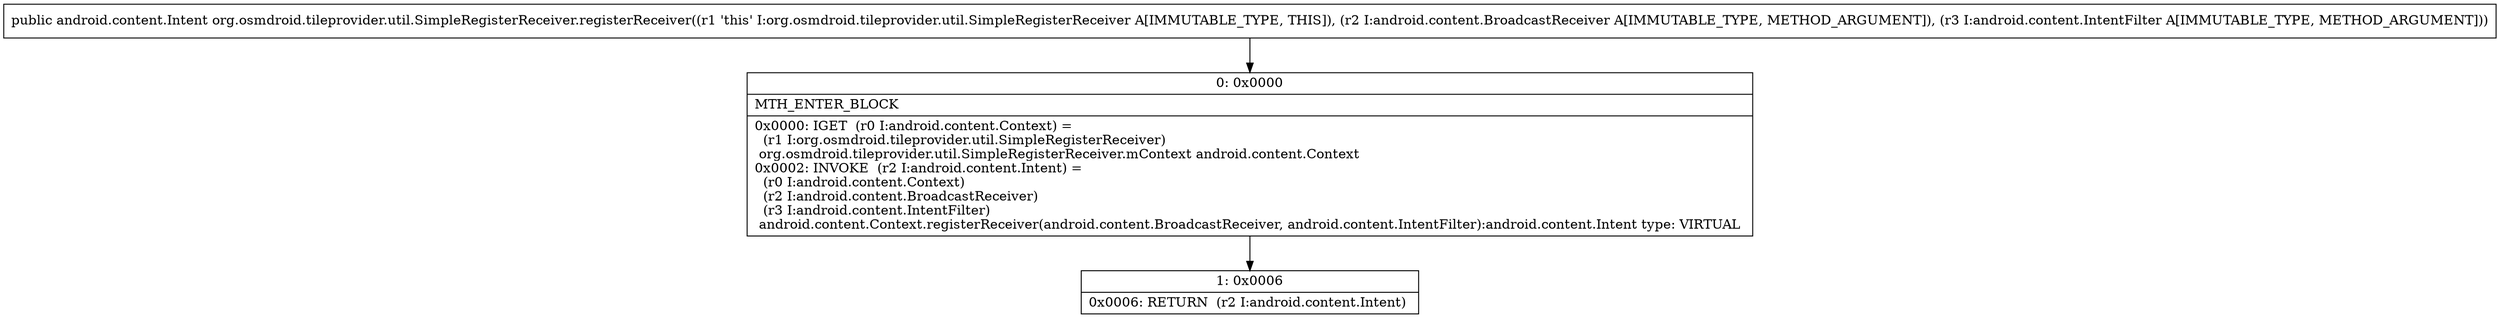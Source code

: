 digraph "CFG fororg.osmdroid.tileprovider.util.SimpleRegisterReceiver.registerReceiver(Landroid\/content\/BroadcastReceiver;Landroid\/content\/IntentFilter;)Landroid\/content\/Intent;" {
Node_0 [shape=record,label="{0\:\ 0x0000|MTH_ENTER_BLOCK\l|0x0000: IGET  (r0 I:android.content.Context) = \l  (r1 I:org.osmdroid.tileprovider.util.SimpleRegisterReceiver)\l org.osmdroid.tileprovider.util.SimpleRegisterReceiver.mContext android.content.Context \l0x0002: INVOKE  (r2 I:android.content.Intent) = \l  (r0 I:android.content.Context)\l  (r2 I:android.content.BroadcastReceiver)\l  (r3 I:android.content.IntentFilter)\l android.content.Context.registerReceiver(android.content.BroadcastReceiver, android.content.IntentFilter):android.content.Intent type: VIRTUAL \l}"];
Node_1 [shape=record,label="{1\:\ 0x0006|0x0006: RETURN  (r2 I:android.content.Intent) \l}"];
MethodNode[shape=record,label="{public android.content.Intent org.osmdroid.tileprovider.util.SimpleRegisterReceiver.registerReceiver((r1 'this' I:org.osmdroid.tileprovider.util.SimpleRegisterReceiver A[IMMUTABLE_TYPE, THIS]), (r2 I:android.content.BroadcastReceiver A[IMMUTABLE_TYPE, METHOD_ARGUMENT]), (r3 I:android.content.IntentFilter A[IMMUTABLE_TYPE, METHOD_ARGUMENT])) }"];
MethodNode -> Node_0;
Node_0 -> Node_1;
}

